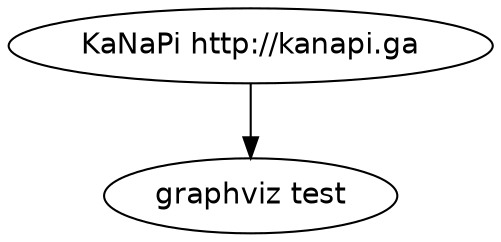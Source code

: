 digraph G {
node[fontname="Helvetica"]

	KaNaPi -> test1 
	KaNaPi[label="KaNaPi http://kanapi.ga"]
	test1[label="graphviz test"]
}
